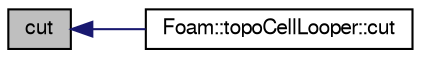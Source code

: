 digraph "cut"
{
  bgcolor="transparent";
  edge [fontname="FreeSans",fontsize="10",labelfontname="FreeSans",labelfontsize="10"];
  node [fontname="FreeSans",fontsize="10",shape=record];
  rankdir="LR";
  Node1 [label="cut",height=0.2,width=0.4,color="black", fillcolor="grey75", style="filled" fontcolor="black"];
  Node1 -> Node2 [dir="back",color="midnightblue",fontsize="10",style="solid",fontname="FreeSans"];
  Node2 [label="Foam::topoCellLooper::cut",height=0.2,width=0.4,color="black",URL="$a02559.html#a57a0014495f8049ba5a41bc5fba01230",tooltip="Create cut along circumference of cellI. Gets current mesh cuts. "];
}

